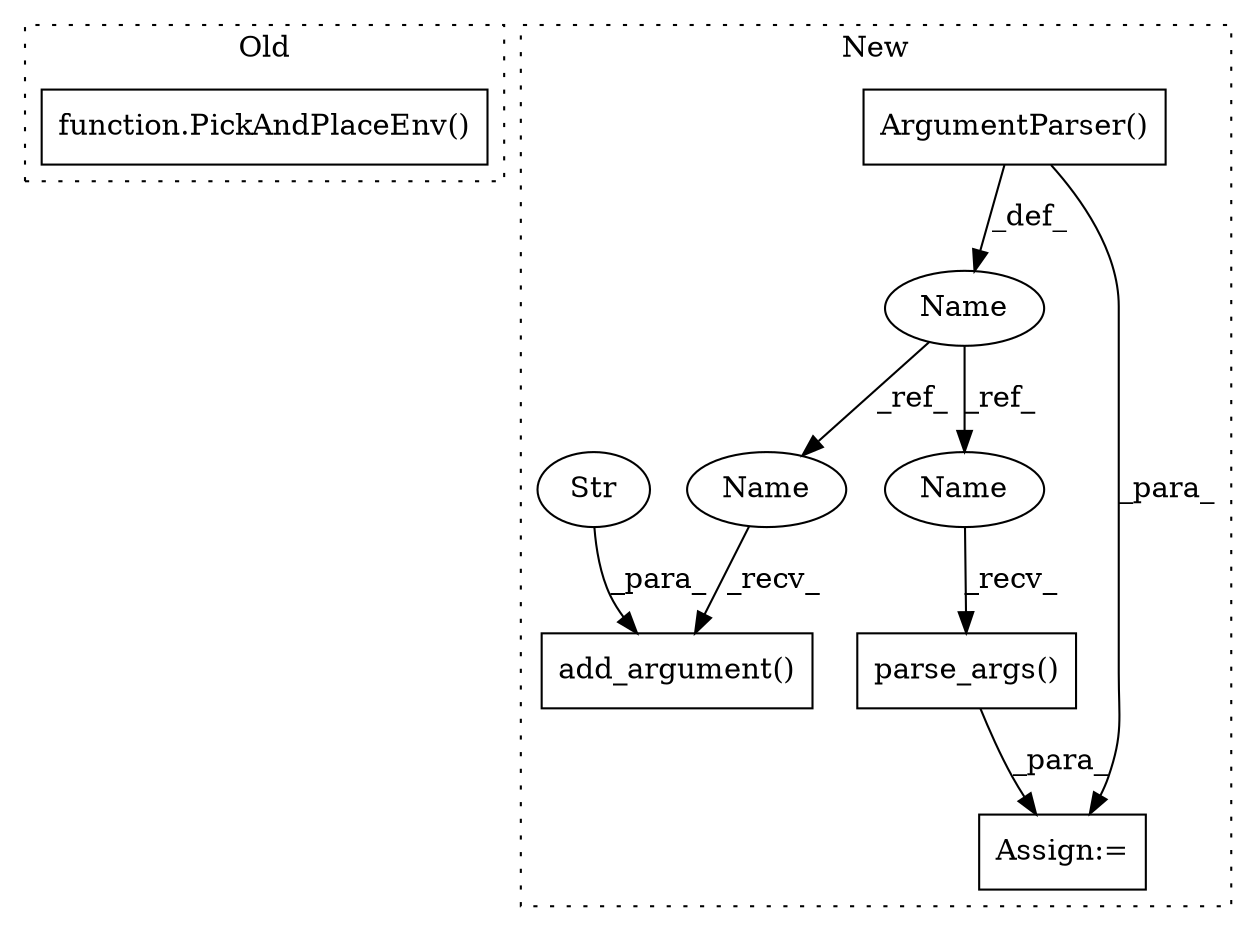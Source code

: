 digraph G {
subgraph cluster0 {
1 [label="function.PickAndPlaceEnv()" a="75" s="292" l="26" shape="box"];
label = "Old";
style="dotted";
}
subgraph cluster1 {
2 [label="ArgumentParser()" a="75" s="298" l="94" shape="box"];
3 [label="add_argument()" a="75" s="397,424" l="20,34" shape="box"];
4 [label="Str" a="66" s="417" l="7" shape="ellipse"];
5 [label="parse_args()" a="75" s="470" l="19" shape="box"];
6 [label="Name" a="87" s="289" l="6" shape="ellipse"];
7 [label="Assign:=" a="68" s="467" l="3" shape="box"];
8 [label="Name" a="87" s="470" l="6" shape="ellipse"];
9 [label="Name" a="87" s="397" l="6" shape="ellipse"];
label = "New";
style="dotted";
}
2 -> 6 [label="_def_"];
2 -> 7 [label="_para_"];
4 -> 3 [label="_para_"];
5 -> 7 [label="_para_"];
6 -> 8 [label="_ref_"];
6 -> 9 [label="_ref_"];
8 -> 5 [label="_recv_"];
9 -> 3 [label="_recv_"];
}